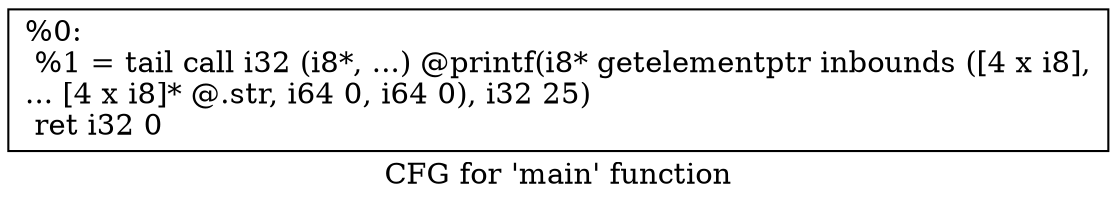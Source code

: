 digraph "CFG for 'main' function" {
	label="CFG for 'main' function";

	Node0x55beb27aa2e0 [shape=record,label="{%0:\l  %1 = tail call i32 (i8*, ...) @printf(i8* getelementptr inbounds ([4 x i8],\l... [4 x i8]* @.str, i64 0, i64 0), i32 25)\l  ret i32 0\l}"];
}

